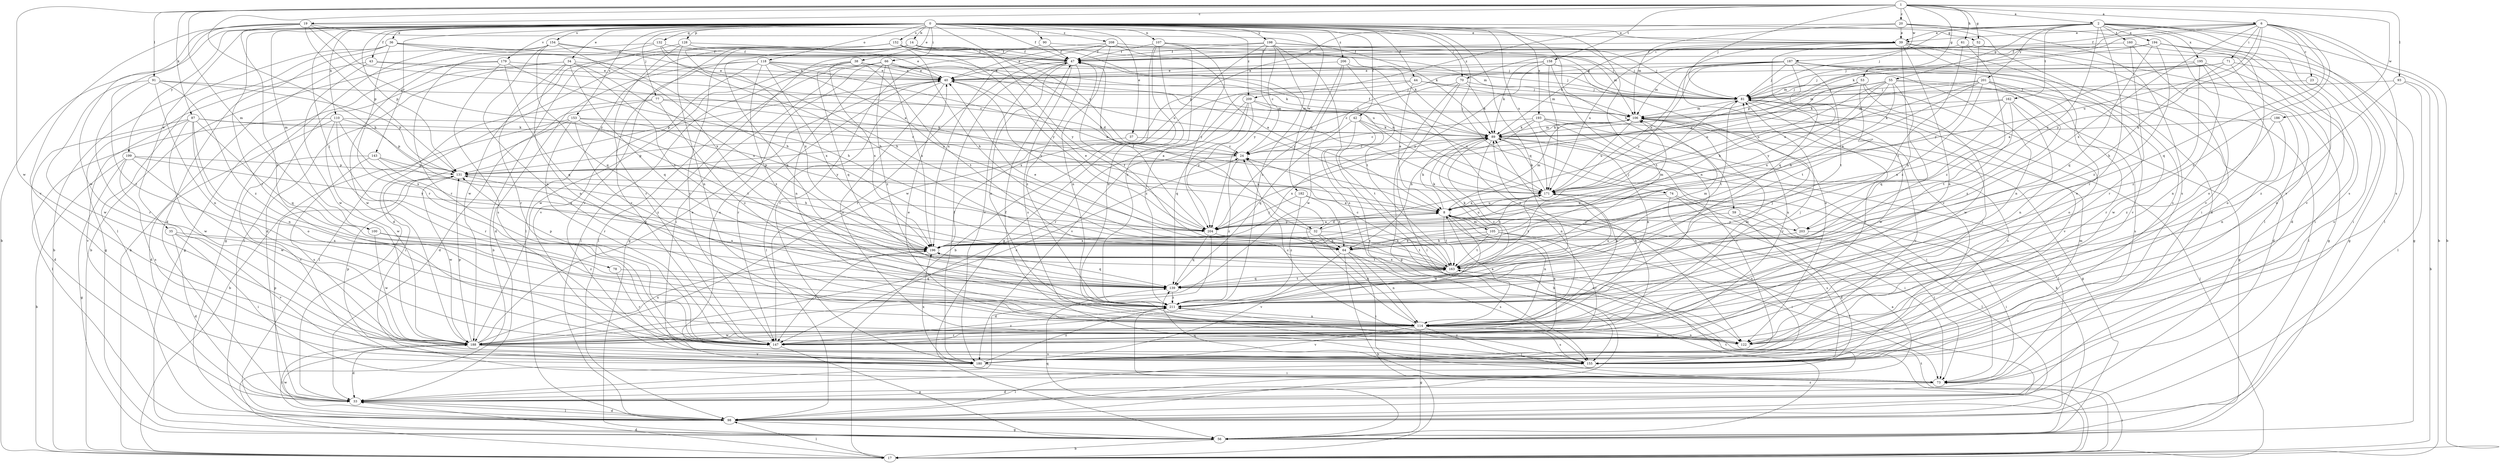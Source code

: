 strict digraph  {
0;
1;
2;
6;
8;
14;
17;
19;
20;
23;
24;
32;
33;
34;
35;
36;
37;
38;
39;
40;
42;
43;
44;
47;
52;
53;
55;
56;
59;
61;
64;
66;
70;
71;
73;
74;
77;
78;
81;
87;
89;
90;
91;
93;
98;
100;
105;
106;
107;
110;
114;
118;
122;
128;
131;
132;
139;
143;
147;
152;
153;
154;
155;
158;
160;
162;
163;
171;
179;
180;
182;
186;
187;
188;
193;
194;
195;
196;
198;
199;
201;
203;
204;
206;
208;
209;
211;
0 -> 14  [label=b];
0 -> 17  [label=b];
0 -> 32  [label=d];
0 -> 34  [label=e];
0 -> 35  [label=e];
0 -> 36  [label=e];
0 -> 37  [label=e];
0 -> 38  [label=e];
0 -> 39  [label=e];
0 -> 42  [label=f];
0 -> 43  [label=f];
0 -> 44  [label=f];
0 -> 47  [label=f];
0 -> 52  [label=g];
0 -> 59  [label=h];
0 -> 66  [label=i];
0 -> 70  [label=i];
0 -> 74  [label=j];
0 -> 77  [label=j];
0 -> 78  [label=j];
0 -> 90  [label=l];
0 -> 100  [label=m];
0 -> 107  [label=n];
0 -> 110  [label=n];
0 -> 114  [label=n];
0 -> 118  [label=o];
0 -> 128  [label=p];
0 -> 131  [label=p];
0 -> 132  [label=q];
0 -> 139  [label=q];
0 -> 143  [label=r];
0 -> 147  [label=r];
0 -> 152  [label=s];
0 -> 153  [label=s];
0 -> 154  [label=s];
0 -> 171  [label=u];
0 -> 179  [label=v];
0 -> 182  [label=w];
0 -> 193  [label=x];
0 -> 198  [label=y];
0 -> 199  [label=y];
0 -> 206  [label=z];
0 -> 208  [label=z];
0 -> 209  [label=z];
1 -> 2  [label=a];
1 -> 6  [label=a];
1 -> 19  [label=c];
1 -> 20  [label=c];
1 -> 52  [label=g];
1 -> 53  [label=g];
1 -> 61  [label=h];
1 -> 64  [label=h];
1 -> 81  [label=j];
1 -> 87  [label=k];
1 -> 91  [label=l];
1 -> 93  [label=l];
1 -> 100  [label=m];
1 -> 158  [label=t];
1 -> 186  [label=w];
1 -> 187  [label=w];
1 -> 188  [label=w];
2 -> 17  [label=b];
2 -> 39  [label=e];
2 -> 55  [label=g];
2 -> 81  [label=j];
2 -> 98  [label=l];
2 -> 147  [label=r];
2 -> 155  [label=s];
2 -> 160  [label=t];
2 -> 162  [label=t];
2 -> 180  [label=v];
2 -> 194  [label=x];
2 -> 195  [label=x];
2 -> 201  [label=y];
2 -> 203  [label=y];
2 -> 209  [label=z];
6 -> 17  [label=b];
6 -> 23  [label=c];
6 -> 39  [label=e];
6 -> 47  [label=f];
6 -> 70  [label=i];
6 -> 71  [label=i];
6 -> 89  [label=k];
6 -> 139  [label=q];
6 -> 155  [label=s];
6 -> 171  [label=u];
6 -> 196  [label=x];
6 -> 203  [label=y];
6 -> 211  [label=z];
8 -> 32  [label=d];
8 -> 89  [label=k];
8 -> 98  [label=l];
8 -> 105  [label=m];
8 -> 106  [label=m];
8 -> 114  [label=n];
8 -> 163  [label=t];
8 -> 171  [label=u];
8 -> 188  [label=w];
8 -> 203  [label=y];
8 -> 204  [label=y];
14 -> 47  [label=f];
14 -> 81  [label=j];
14 -> 98  [label=l];
14 -> 106  [label=m];
14 -> 139  [label=q];
14 -> 147  [label=r];
14 -> 180  [label=v];
14 -> 204  [label=y];
17 -> 33  [label=d];
17 -> 73  [label=i];
17 -> 81  [label=j];
17 -> 98  [label=l];
17 -> 163  [label=t];
17 -> 211  [label=z];
19 -> 8  [label=a];
19 -> 39  [label=e];
19 -> 89  [label=k];
19 -> 131  [label=p];
19 -> 147  [label=r];
19 -> 180  [label=v];
19 -> 188  [label=w];
19 -> 204  [label=y];
19 -> 211  [label=z];
20 -> 33  [label=d];
20 -> 39  [label=e];
20 -> 98  [label=l];
20 -> 106  [label=m];
20 -> 131  [label=p];
20 -> 155  [label=s];
23 -> 81  [label=j];
23 -> 155  [label=s];
24 -> 131  [label=p];
24 -> 211  [label=z];
32 -> 40  [label=e];
32 -> 64  [label=h];
32 -> 114  [label=n];
32 -> 122  [label=o];
32 -> 171  [label=u];
32 -> 196  [label=x];
33 -> 8  [label=a];
33 -> 98  [label=l];
33 -> 131  [label=p];
34 -> 33  [label=d];
34 -> 40  [label=e];
34 -> 98  [label=l];
34 -> 114  [label=n];
34 -> 139  [label=q];
34 -> 147  [label=r];
34 -> 163  [label=t];
34 -> 196  [label=x];
35 -> 33  [label=d];
35 -> 73  [label=i];
35 -> 180  [label=v];
35 -> 196  [label=x];
36 -> 17  [label=b];
36 -> 33  [label=d];
36 -> 47  [label=f];
36 -> 64  [label=h];
36 -> 81  [label=j];
36 -> 98  [label=l];
36 -> 147  [label=r];
37 -> 24  [label=c];
37 -> 131  [label=p];
38 -> 40  [label=e];
38 -> 81  [label=j];
38 -> 98  [label=l];
38 -> 139  [label=q];
38 -> 163  [label=t];
38 -> 188  [label=w];
38 -> 196  [label=x];
39 -> 47  [label=f];
39 -> 73  [label=i];
39 -> 89  [label=k];
39 -> 114  [label=n];
39 -> 122  [label=o];
39 -> 139  [label=q];
39 -> 155  [label=s];
39 -> 171  [label=u];
39 -> 180  [label=v];
39 -> 211  [label=z];
40 -> 81  [label=j];
40 -> 98  [label=l];
40 -> 122  [label=o];
40 -> 131  [label=p];
40 -> 147  [label=r];
40 -> 204  [label=y];
42 -> 17  [label=b];
42 -> 89  [label=k];
42 -> 139  [label=q];
42 -> 155  [label=s];
42 -> 163  [label=t];
43 -> 24  [label=c];
43 -> 40  [label=e];
43 -> 56  [label=g];
43 -> 188  [label=w];
44 -> 8  [label=a];
44 -> 81  [label=j];
44 -> 106  [label=m];
44 -> 196  [label=x];
44 -> 211  [label=z];
47 -> 40  [label=e];
47 -> 114  [label=n];
47 -> 147  [label=r];
47 -> 155  [label=s];
47 -> 180  [label=v];
47 -> 211  [label=z];
52 -> 47  [label=f];
52 -> 56  [label=g];
52 -> 204  [label=y];
53 -> 81  [label=j];
53 -> 122  [label=o];
53 -> 163  [label=t];
53 -> 171  [label=u];
53 -> 188  [label=w];
55 -> 33  [label=d];
55 -> 56  [label=g];
55 -> 64  [label=h];
55 -> 81  [label=j];
55 -> 106  [label=m];
55 -> 131  [label=p];
55 -> 139  [label=q];
55 -> 171  [label=u];
55 -> 196  [label=x];
55 -> 204  [label=y];
56 -> 17  [label=b];
56 -> 89  [label=k];
56 -> 139  [label=q];
59 -> 73  [label=i];
59 -> 155  [label=s];
59 -> 204  [label=y];
61 -> 47  [label=f];
61 -> 56  [label=g];
61 -> 163  [label=t];
61 -> 211  [label=z];
64 -> 17  [label=b];
64 -> 73  [label=i];
64 -> 114  [label=n];
64 -> 155  [label=s];
64 -> 180  [label=v];
66 -> 40  [label=e];
66 -> 73  [label=i];
66 -> 89  [label=k];
66 -> 98  [label=l];
66 -> 114  [label=n];
66 -> 155  [label=s];
66 -> 171  [label=u];
66 -> 196  [label=x];
66 -> 211  [label=z];
70 -> 24  [label=c];
70 -> 56  [label=g];
70 -> 81  [label=j];
70 -> 89  [label=k];
70 -> 98  [label=l];
71 -> 40  [label=e];
71 -> 64  [label=h];
71 -> 73  [label=i];
71 -> 81  [label=j];
71 -> 106  [label=m];
71 -> 122  [label=o];
73 -> 33  [label=d];
73 -> 139  [label=q];
74 -> 8  [label=a];
74 -> 33  [label=d];
74 -> 73  [label=i];
74 -> 155  [label=s];
77 -> 8  [label=a];
77 -> 33  [label=d];
77 -> 98  [label=l];
77 -> 106  [label=m];
77 -> 211  [label=z];
78 -> 139  [label=q];
78 -> 147  [label=r];
81 -> 106  [label=m];
81 -> 147  [label=r];
81 -> 163  [label=t];
81 -> 180  [label=v];
81 -> 188  [label=w];
87 -> 24  [label=c];
87 -> 33  [label=d];
87 -> 89  [label=k];
87 -> 114  [label=n];
87 -> 122  [label=o];
87 -> 139  [label=q];
87 -> 180  [label=v];
87 -> 188  [label=w];
89 -> 24  [label=c];
89 -> 47  [label=f];
89 -> 73  [label=i];
89 -> 98  [label=l];
89 -> 106  [label=m];
89 -> 114  [label=n];
89 -> 196  [label=x];
89 -> 211  [label=z];
90 -> 47  [label=f];
90 -> 56  [label=g];
90 -> 81  [label=j];
91 -> 81  [label=j];
91 -> 114  [label=n];
91 -> 131  [label=p];
91 -> 147  [label=r];
91 -> 188  [label=w];
91 -> 211  [label=z];
93 -> 17  [label=b];
93 -> 81  [label=j];
93 -> 98  [label=l];
93 -> 211  [label=z];
98 -> 33  [label=d];
98 -> 56  [label=g];
98 -> 163  [label=t];
98 -> 188  [label=w];
100 -> 188  [label=w];
100 -> 196  [label=x];
100 -> 211  [label=z];
105 -> 64  [label=h];
105 -> 73  [label=i];
105 -> 89  [label=k];
105 -> 106  [label=m];
105 -> 147  [label=r];
105 -> 163  [label=t];
105 -> 196  [label=x];
106 -> 89  [label=k];
106 -> 147  [label=r];
106 -> 171  [label=u];
106 -> 180  [label=v];
107 -> 17  [label=b];
107 -> 47  [label=f];
107 -> 56  [label=g];
107 -> 81  [label=j];
107 -> 114  [label=n];
107 -> 204  [label=y];
107 -> 211  [label=z];
110 -> 33  [label=d];
110 -> 89  [label=k];
110 -> 98  [label=l];
110 -> 131  [label=p];
110 -> 147  [label=r];
110 -> 188  [label=w];
110 -> 196  [label=x];
114 -> 8  [label=a];
114 -> 24  [label=c];
114 -> 56  [label=g];
114 -> 73  [label=i];
114 -> 81  [label=j];
114 -> 106  [label=m];
114 -> 122  [label=o];
114 -> 147  [label=r];
114 -> 155  [label=s];
114 -> 180  [label=v];
114 -> 188  [label=w];
118 -> 8  [label=a];
118 -> 33  [label=d];
118 -> 40  [label=e];
118 -> 147  [label=r];
118 -> 171  [label=u];
118 -> 180  [label=v];
118 -> 196  [label=x];
118 -> 204  [label=y];
118 -> 211  [label=z];
122 -> 24  [label=c];
122 -> 40  [label=e];
122 -> 81  [label=j];
122 -> 114  [label=n];
128 -> 17  [label=b];
128 -> 40  [label=e];
128 -> 47  [label=f];
128 -> 114  [label=n];
128 -> 147  [label=r];
131 -> 171  [label=u];
131 -> 188  [label=w];
132 -> 17  [label=b];
132 -> 47  [label=f];
132 -> 64  [label=h];
132 -> 147  [label=r];
132 -> 171  [label=u];
139 -> 131  [label=p];
139 -> 163  [label=t];
139 -> 171  [label=u];
139 -> 211  [label=z];
143 -> 64  [label=h];
143 -> 131  [label=p];
143 -> 155  [label=s];
143 -> 180  [label=v];
143 -> 196  [label=x];
147 -> 8  [label=a];
147 -> 56  [label=g];
147 -> 89  [label=k];
147 -> 211  [label=z];
152 -> 24  [label=c];
152 -> 33  [label=d];
152 -> 47  [label=f];
152 -> 64  [label=h];
152 -> 171  [label=u];
152 -> 188  [label=w];
152 -> 196  [label=x];
152 -> 204  [label=y];
153 -> 17  [label=b];
153 -> 73  [label=i];
153 -> 89  [label=k];
153 -> 147  [label=r];
153 -> 163  [label=t];
153 -> 204  [label=y];
153 -> 211  [label=z];
154 -> 17  [label=b];
154 -> 47  [label=f];
154 -> 56  [label=g];
154 -> 64  [label=h];
154 -> 114  [label=n];
154 -> 139  [label=q];
154 -> 196  [label=x];
155 -> 47  [label=f];
155 -> 98  [label=l];
155 -> 106  [label=m];
155 -> 211  [label=z];
158 -> 40  [label=e];
158 -> 89  [label=k];
158 -> 122  [label=o];
158 -> 163  [label=t];
158 -> 171  [label=u];
158 -> 204  [label=y];
160 -> 33  [label=d];
160 -> 47  [label=f];
160 -> 147  [label=r];
160 -> 180  [label=v];
162 -> 89  [label=k];
162 -> 106  [label=m];
162 -> 114  [label=n];
162 -> 155  [label=s];
162 -> 163  [label=t];
162 -> 196  [label=x];
163 -> 24  [label=c];
163 -> 40  [label=e];
163 -> 47  [label=f];
163 -> 89  [label=k];
163 -> 106  [label=m];
163 -> 131  [label=p];
163 -> 139  [label=q];
163 -> 196  [label=x];
171 -> 8  [label=a];
171 -> 64  [label=h];
171 -> 89  [label=k];
171 -> 98  [label=l];
171 -> 163  [label=t];
179 -> 40  [label=e];
179 -> 56  [label=g];
179 -> 64  [label=h];
179 -> 139  [label=q];
179 -> 155  [label=s];
179 -> 188  [label=w];
180 -> 47  [label=f];
180 -> 73  [label=i];
180 -> 131  [label=p];
180 -> 196  [label=x];
180 -> 211  [label=z];
182 -> 8  [label=a];
182 -> 64  [label=h];
182 -> 204  [label=y];
182 -> 211  [label=z];
186 -> 89  [label=k];
186 -> 114  [label=n];
186 -> 211  [label=z];
187 -> 24  [label=c];
187 -> 40  [label=e];
187 -> 64  [label=h];
187 -> 81  [label=j];
187 -> 98  [label=l];
187 -> 106  [label=m];
187 -> 114  [label=n];
187 -> 163  [label=t];
187 -> 171  [label=u];
187 -> 180  [label=v];
187 -> 204  [label=y];
188 -> 24  [label=c];
188 -> 33  [label=d];
188 -> 40  [label=e];
188 -> 89  [label=k];
188 -> 98  [label=l];
188 -> 131  [label=p];
188 -> 155  [label=s];
188 -> 180  [label=v];
188 -> 196  [label=x];
193 -> 24  [label=c];
193 -> 56  [label=g];
193 -> 64  [label=h];
193 -> 89  [label=k];
193 -> 114  [label=n];
193 -> 155  [label=s];
193 -> 180  [label=v];
194 -> 47  [label=f];
194 -> 56  [label=g];
194 -> 81  [label=j];
194 -> 122  [label=o];
194 -> 131  [label=p];
194 -> 139  [label=q];
194 -> 180  [label=v];
194 -> 211  [label=z];
195 -> 8  [label=a];
195 -> 40  [label=e];
195 -> 73  [label=i];
195 -> 114  [label=n];
195 -> 122  [label=o];
195 -> 211  [label=z];
196 -> 81  [label=j];
196 -> 139  [label=q];
196 -> 147  [label=r];
196 -> 163  [label=t];
198 -> 24  [label=c];
198 -> 40  [label=e];
198 -> 47  [label=f];
198 -> 81  [label=j];
198 -> 106  [label=m];
198 -> 155  [label=s];
198 -> 188  [label=w];
198 -> 204  [label=y];
198 -> 211  [label=z];
199 -> 17  [label=b];
199 -> 56  [label=g];
199 -> 131  [label=p];
199 -> 155  [label=s];
199 -> 188  [label=w];
199 -> 204  [label=y];
201 -> 8  [label=a];
201 -> 64  [label=h];
201 -> 81  [label=j];
201 -> 89  [label=k];
201 -> 147  [label=r];
201 -> 171  [label=u];
201 -> 188  [label=w];
201 -> 211  [label=z];
203 -> 73  [label=i];
203 -> 171  [label=u];
203 -> 196  [label=x];
204 -> 8  [label=a];
204 -> 33  [label=d];
204 -> 47  [label=f];
204 -> 139  [label=q];
204 -> 163  [label=t];
206 -> 40  [label=e];
206 -> 122  [label=o];
206 -> 163  [label=t];
206 -> 188  [label=w];
206 -> 204  [label=y];
208 -> 8  [label=a];
208 -> 47  [label=f];
208 -> 89  [label=k];
208 -> 114  [label=n];
208 -> 180  [label=v];
208 -> 196  [label=x];
209 -> 106  [label=m];
209 -> 139  [label=q];
209 -> 147  [label=r];
209 -> 171  [label=u];
209 -> 180  [label=v];
209 -> 204  [label=y];
211 -> 81  [label=j];
211 -> 114  [label=n];
}

